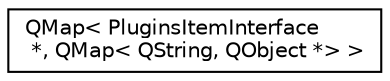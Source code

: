 digraph "类继承关系图"
{
  edge [fontname="Helvetica",fontsize="10",labelfontname="Helvetica",labelfontsize="10"];
  node [fontname="Helvetica",fontsize="10",shape=record];
  rankdir="LR";
  Node0 [label="QMap\< PluginsItemInterface\l *, QMap\< QString, QObject *\> \>",height=0.2,width=0.4,color="black", fillcolor="white", style="filled",URL="$class_q_map.html"];
}
